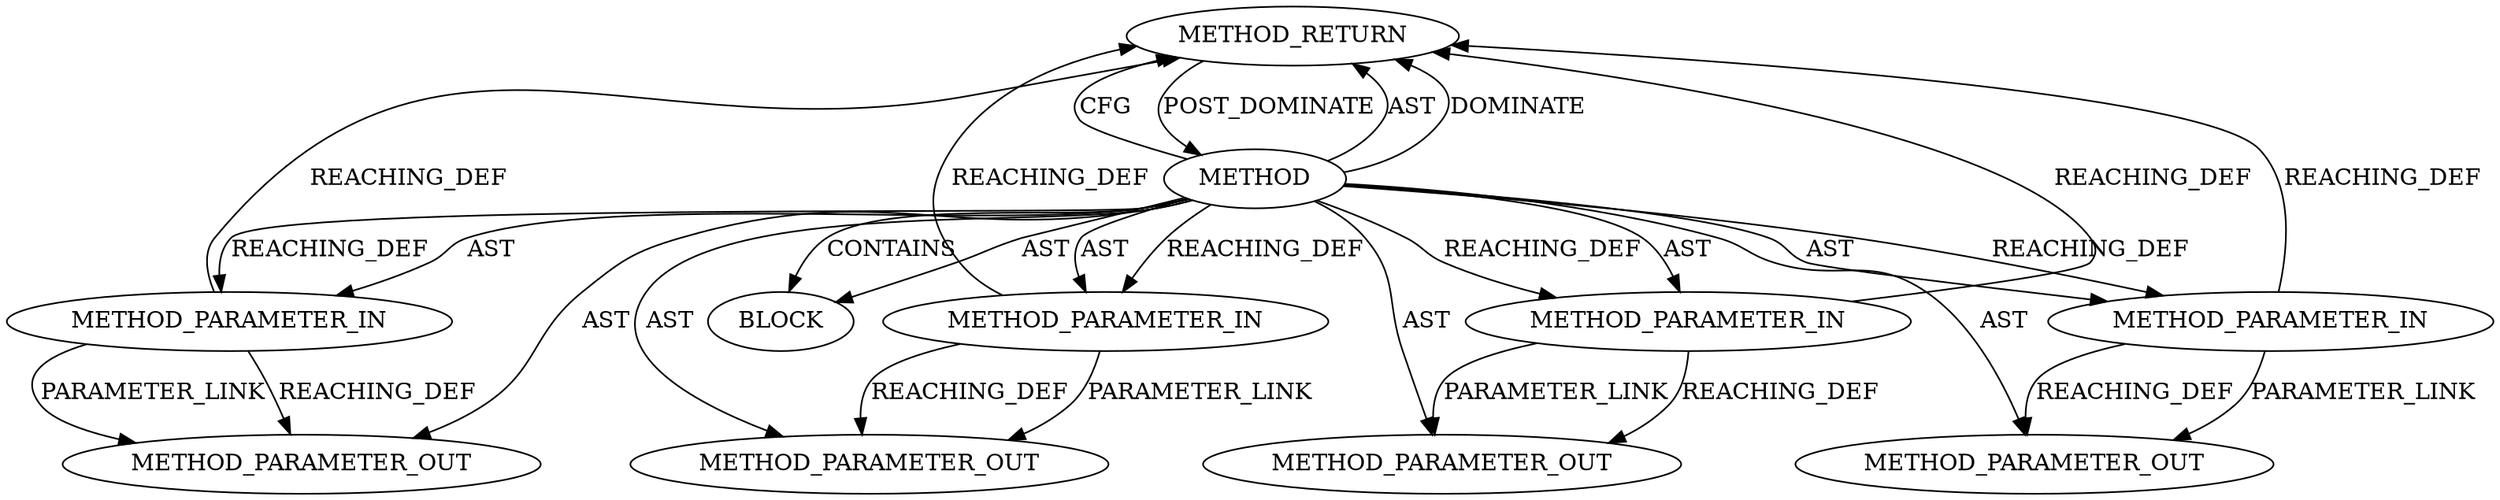 digraph {
  26413 [label=METHOD_RETURN ORDER=2 CODE="RET" TYPE_FULL_NAME="ANY" EVALUATION_STRATEGY="BY_VALUE"]
  26412 [label=BLOCK ORDER=1 ARGUMENT_INDEX=1 CODE="<empty>" TYPE_FULL_NAME="ANY"]
  27563 [label=METHOD_PARAMETER_OUT ORDER=2 CODE="p2" IS_VARIADIC=false TYPE_FULL_NAME="ANY" EVALUATION_STRATEGY="BY_VALUE" INDEX=2 NAME="p2"]
  26410 [label=METHOD_PARAMETER_IN ORDER=3 CODE="p3" IS_VARIADIC=false TYPE_FULL_NAME="ANY" EVALUATION_STRATEGY="BY_VALUE" INDEX=3 NAME="p3"]
  26407 [label=METHOD AST_PARENT_TYPE="NAMESPACE_BLOCK" AST_PARENT_FULL_NAME="<global>" ORDER=0 CODE="<empty>" FULL_NAME="BIO_ctrl" IS_EXTERNAL=true FILENAME="<empty>" SIGNATURE="" NAME="BIO_ctrl"]
  26409 [label=METHOD_PARAMETER_IN ORDER=2 CODE="p2" IS_VARIADIC=false TYPE_FULL_NAME="ANY" EVALUATION_STRATEGY="BY_VALUE" INDEX=2 NAME="p2"]
  27562 [label=METHOD_PARAMETER_OUT ORDER=1 CODE="p1" IS_VARIADIC=false TYPE_FULL_NAME="ANY" EVALUATION_STRATEGY="BY_VALUE" INDEX=1 NAME="p1"]
  26408 [label=METHOD_PARAMETER_IN ORDER=1 CODE="p1" IS_VARIADIC=false TYPE_FULL_NAME="ANY" EVALUATION_STRATEGY="BY_VALUE" INDEX=1 NAME="p1"]
  26411 [label=METHOD_PARAMETER_IN ORDER=4 CODE="p4" IS_VARIADIC=false TYPE_FULL_NAME="ANY" EVALUATION_STRATEGY="BY_VALUE" INDEX=4 NAME="p4"]
  27564 [label=METHOD_PARAMETER_OUT ORDER=3 CODE="p3" IS_VARIADIC=false TYPE_FULL_NAME="ANY" EVALUATION_STRATEGY="BY_VALUE" INDEX=3 NAME="p3"]
  27565 [label=METHOD_PARAMETER_OUT ORDER=4 CODE="p4" IS_VARIADIC=false TYPE_FULL_NAME="ANY" EVALUATION_STRATEGY="BY_VALUE" INDEX=4 NAME="p4"]
  26409 -> 27563 [label=REACHING_DEF VARIABLE="p2"]
  26411 -> 27565 [label=REACHING_DEF VARIABLE="p4"]
  26407 -> 26411 [label=AST ]
  26410 -> 27564 [label=PARAMETER_LINK ]
  26407 -> 26413 [label=AST ]
  26407 -> 27563 [label=AST ]
  26407 -> 26409 [label=AST ]
  26407 -> 26410 [label=REACHING_DEF VARIABLE=""]
  26408 -> 26413 [label=REACHING_DEF VARIABLE="p1"]
  26407 -> 26413 [label=DOMINATE ]
  26410 -> 26413 [label=REACHING_DEF VARIABLE="p3"]
  26409 -> 27563 [label=PARAMETER_LINK ]
  26410 -> 27564 [label=REACHING_DEF VARIABLE="p3"]
  26408 -> 27562 [label=PARAMETER_LINK ]
  26407 -> 26408 [label=REACHING_DEF VARIABLE=""]
  26407 -> 27562 [label=AST ]
  26407 -> 27565 [label=AST ]
  26408 -> 27562 [label=REACHING_DEF VARIABLE="p1"]
  26407 -> 26412 [label=CONTAINS ]
  26409 -> 26413 [label=REACHING_DEF VARIABLE="p2"]
  26407 -> 26411 [label=REACHING_DEF VARIABLE=""]
  26407 -> 26413 [label=CFG ]
  26413 -> 26407 [label=POST_DOMINATE ]
  26407 -> 26409 [label=REACHING_DEF VARIABLE=""]
  26407 -> 26408 [label=AST ]
  26407 -> 26412 [label=AST ]
  26407 -> 27564 [label=AST ]
  26407 -> 26410 [label=AST ]
  26411 -> 26413 [label=REACHING_DEF VARIABLE="p4"]
  26411 -> 27565 [label=PARAMETER_LINK ]
}
